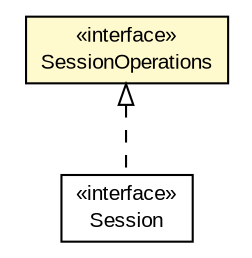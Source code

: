#!/usr/local/bin/dot
#
# Class diagram 
# Generated by UMLGraph version 5.1 (http://www.umlgraph.org/)
#

digraph G {
	edge [fontname="arial",fontsize=10,labelfontname="arial",labelfontsize=10];
	node [fontname="arial",fontsize=10,shape=plaintext];
	nodesep=0.25;
	ranksep=0.5;
	// io.nextweb.operations.SessionOperations
	c4172 [label=<<table title="io.nextweb.operations.SessionOperations" border="0" cellborder="1" cellspacing="0" cellpadding="2" port="p" bgcolor="lemonChiffon" href="./SessionOperations.html">
		<tr><td><table border="0" cellspacing="0" cellpadding="1">
<tr><td align="center" balign="center"> &#171;interface&#187; </td></tr>
<tr><td align="center" balign="center"> SessionOperations </td></tr>
		</table></td></tr>
		</table>>, fontname="arial", fontcolor="black", fontsize=10.0];
	// io.nextweb.Session
	c4212 [label=<<table title="io.nextweb.Session" border="0" cellborder="1" cellspacing="0" cellpadding="2" port="p" href="../Session.html">
		<tr><td><table border="0" cellspacing="0" cellpadding="1">
<tr><td align="center" balign="center"> &#171;interface&#187; </td></tr>
<tr><td align="center" balign="center"> Session </td></tr>
		</table></td></tr>
		</table>>, fontname="arial", fontcolor="black", fontsize=10.0];
	//io.nextweb.Session implements io.nextweb.operations.SessionOperations
	c4172:p -> c4212:p [dir=back,arrowtail=empty,style=dashed];
}

